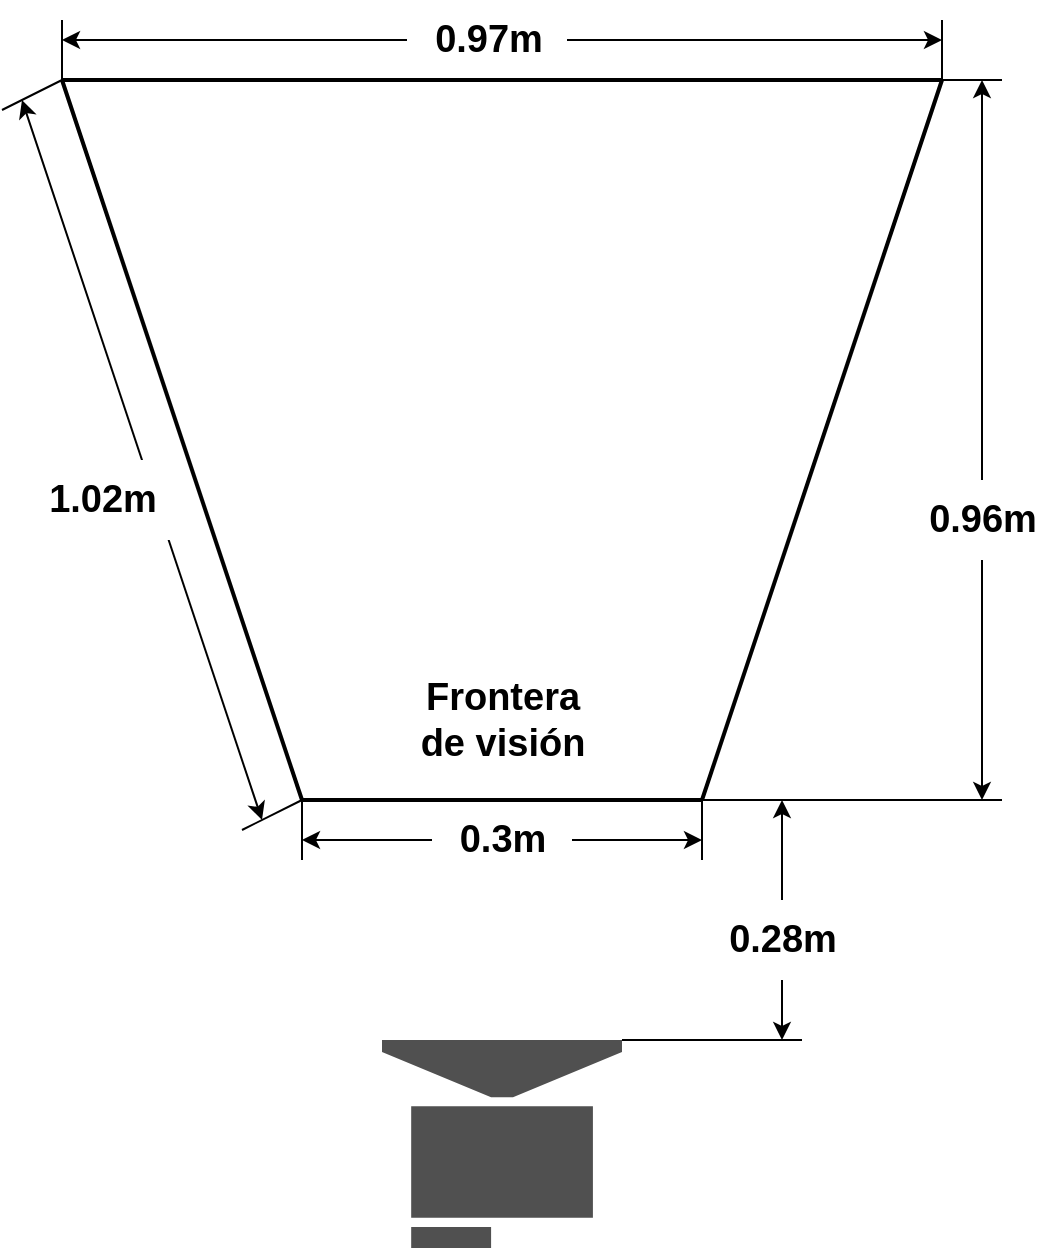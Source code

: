 <mxfile version="21.3.7" type="device">
  <diagram name="Page-1" id="Hto4t3PA6rcBfuAhp4Ot">
    <mxGraphModel dx="552" dy="322" grid="1" gridSize="10" guides="1" tooltips="1" connect="1" arrows="1" fold="1" page="1" pageScale="1" pageWidth="850" pageHeight="1100" math="0" shadow="0">
      <root>
        <mxCell id="0" />
        <mxCell id="1" parent="0" />
        <mxCell id="JP85EwsPQvm960dsmjyP-16" value="&lt;font size=&quot;1&quot; style=&quot;&quot;&gt;&lt;b style=&quot;font-size: 19px;&quot;&gt;Frontera&lt;br&gt;de visión&lt;br&gt;&lt;/b&gt;&lt;/font&gt;" style="text;html=1;align=center;verticalAlign=middle;resizable=1;points=[];autosize=1;strokeColor=none;fillColor=default;movable=1;rotatable=1;deletable=1;editable=1;locked=0;connectable=1;" vertex="1" parent="1">
          <mxGeometry x="285.0" y="370" width="110" height="60" as="geometry" />
        </mxCell>
        <mxCell id="JP85EwsPQvm960dsmjyP-28" value="" style="endArrow=none;html=1;rounded=0;movable=1;resizable=1;rotatable=1;deletable=1;editable=1;locked=0;connectable=1;" edge="1" parent="1">
          <mxGeometry width="50" height="50" relative="1" as="geometry">
            <mxPoint x="90" y="95" as="sourcePoint" />
            <mxPoint x="120" y="80" as="targetPoint" />
          </mxGeometry>
        </mxCell>
        <mxCell id="JP85EwsPQvm960dsmjyP-29" value="" style="endArrow=none;html=1;rounded=0;movable=1;resizable=1;rotatable=1;deletable=1;editable=1;locked=0;connectable=1;" edge="1" parent="1">
          <mxGeometry width="50" height="50" relative="1" as="geometry">
            <mxPoint x="560" y="80" as="sourcePoint" />
            <mxPoint x="590" y="80" as="targetPoint" />
          </mxGeometry>
        </mxCell>
        <mxCell id="JP85EwsPQvm960dsmjyP-30" value="" style="endArrow=none;html=1;rounded=0;movable=1;resizable=1;rotatable=1;deletable=1;editable=1;locked=0;connectable=1;" edge="1" parent="1">
          <mxGeometry width="50" height="50" relative="1" as="geometry">
            <mxPoint x="440" y="440" as="sourcePoint" />
            <mxPoint x="590" y="440" as="targetPoint" />
          </mxGeometry>
        </mxCell>
        <mxCell id="JP85EwsPQvm960dsmjyP-31" value="" style="endArrow=classic;startArrow=classic;html=1;rounded=0;movable=1;resizable=1;rotatable=1;deletable=1;editable=1;locked=0;connectable=1;" edge="1" parent="1">
          <mxGeometry width="50" height="50" relative="1" as="geometry">
            <mxPoint x="120" y="60" as="sourcePoint" />
            <mxPoint x="560" y="60" as="targetPoint" />
          </mxGeometry>
        </mxCell>
        <mxCell id="JP85EwsPQvm960dsmjyP-10" value="&lt;font size=&quot;1&quot; style=&quot;&quot;&gt;&lt;b style=&quot;font-size: 19px;&quot;&gt;0.97m&lt;/b&gt;&lt;/font&gt;" style="text;html=1;align=center;verticalAlign=middle;resizable=1;points=[];autosize=1;strokeColor=none;fillColor=default;movable=1;rotatable=1;deletable=1;editable=1;locked=0;connectable=1;" vertex="1" parent="1">
          <mxGeometry x="292.5" y="40" width="80" height="40" as="geometry" />
        </mxCell>
        <mxCell id="JP85EwsPQvm960dsmjyP-32" value="" style="endArrow=classic;startArrow=classic;html=1;rounded=0;movable=1;resizable=1;rotatable=1;deletable=1;editable=1;locked=0;connectable=1;" edge="1" parent="1">
          <mxGeometry width="50" height="50" relative="1" as="geometry">
            <mxPoint x="240" y="460" as="sourcePoint" />
            <mxPoint x="440" y="460" as="targetPoint" />
          </mxGeometry>
        </mxCell>
        <mxCell id="JP85EwsPQvm960dsmjyP-17" value="&lt;font size=&quot;1&quot; style=&quot;&quot;&gt;&lt;b style=&quot;font-size: 19px;&quot;&gt;0.3m&lt;br&gt;&lt;/b&gt;&lt;/font&gt;" style="text;html=1;align=center;verticalAlign=middle;resizable=1;points=[];autosize=1;strokeColor=none;fillColor=default;movable=1;rotatable=1;deletable=1;editable=1;locked=0;connectable=1;" vertex="1" parent="1">
          <mxGeometry x="305.0" y="440" width="70" height="40" as="geometry" />
        </mxCell>
        <mxCell id="JP85EwsPQvm960dsmjyP-36" value="" style="endArrow=classic;startArrow=classic;html=1;rounded=0;movable=1;resizable=1;rotatable=1;deletable=1;editable=1;locked=0;connectable=1;" edge="1" parent="1">
          <mxGeometry width="50" height="50" relative="1" as="geometry">
            <mxPoint x="580" y="440" as="sourcePoint" />
            <mxPoint x="580" y="80" as="targetPoint" />
          </mxGeometry>
        </mxCell>
        <mxCell id="JP85EwsPQvm960dsmjyP-37" value="" style="sketch=0;pointerEvents=1;shadow=0;dashed=0;html=1;strokeColor=none;fillColor=#505050;labelPosition=center;verticalLabelPosition=bottom;verticalAlign=top;outlineConnect=0;align=center;shape=mxgraph.office.devices.video_camera;rotation=-90;" vertex="1" parent="1">
          <mxGeometry x="288" y="552" width="104" height="120" as="geometry" />
        </mxCell>
        <mxCell id="JP85EwsPQvm960dsmjyP-39" value="" style="endArrow=none;html=1;rounded=0;strokeWidth=2;" edge="1" parent="1">
          <mxGeometry width="50" height="50" relative="1" as="geometry">
            <mxPoint x="120" y="80" as="sourcePoint" />
            <mxPoint x="560" y="80" as="targetPoint" />
          </mxGeometry>
        </mxCell>
        <mxCell id="JP85EwsPQvm960dsmjyP-40" value="" style="endArrow=none;html=1;rounded=0;strokeWidth=2;" edge="1" parent="1">
          <mxGeometry width="50" height="50" relative="1" as="geometry">
            <mxPoint x="240" y="440" as="sourcePoint" />
            <mxPoint x="120" y="80" as="targetPoint" />
          </mxGeometry>
        </mxCell>
        <mxCell id="JP85EwsPQvm960dsmjyP-41" value="" style="endArrow=none;html=1;rounded=0;strokeWidth=2;" edge="1" parent="1">
          <mxGeometry width="50" height="50" relative="1" as="geometry">
            <mxPoint x="240" y="440" as="sourcePoint" />
            <mxPoint x="440" y="440" as="targetPoint" />
          </mxGeometry>
        </mxCell>
        <mxCell id="JP85EwsPQvm960dsmjyP-42" value="" style="endArrow=none;html=1;rounded=0;strokeWidth=2;" edge="1" parent="1">
          <mxGeometry width="50" height="50" relative="1" as="geometry">
            <mxPoint x="440" y="440" as="sourcePoint" />
            <mxPoint x="560.0" y="80" as="targetPoint" />
          </mxGeometry>
        </mxCell>
        <mxCell id="JP85EwsPQvm960dsmjyP-43" value="" style="endArrow=none;html=1;rounded=0;" edge="1" parent="1">
          <mxGeometry width="50" height="50" relative="1" as="geometry">
            <mxPoint x="120" y="80" as="sourcePoint" />
            <mxPoint x="120" y="50" as="targetPoint" />
          </mxGeometry>
        </mxCell>
        <mxCell id="JP85EwsPQvm960dsmjyP-44" value="" style="endArrow=none;html=1;rounded=0;" edge="1" parent="1">
          <mxGeometry width="50" height="50" relative="1" as="geometry">
            <mxPoint x="560" y="80" as="sourcePoint" />
            <mxPoint x="560" y="50" as="targetPoint" />
          </mxGeometry>
        </mxCell>
        <mxCell id="JP85EwsPQvm960dsmjyP-45" value="" style="endArrow=none;html=1;rounded=0;" edge="1" parent="1">
          <mxGeometry width="50" height="50" relative="1" as="geometry">
            <mxPoint x="440" y="470" as="sourcePoint" />
            <mxPoint x="440" y="440" as="targetPoint" />
          </mxGeometry>
        </mxCell>
        <mxCell id="JP85EwsPQvm960dsmjyP-46" value="" style="endArrow=none;html=1;rounded=0;" edge="1" parent="1">
          <mxGeometry width="50" height="50" relative="1" as="geometry">
            <mxPoint x="240" y="470" as="sourcePoint" />
            <mxPoint x="240" y="440" as="targetPoint" />
          </mxGeometry>
        </mxCell>
        <mxCell id="JP85EwsPQvm960dsmjyP-12" value="&lt;font size=&quot;1&quot; style=&quot;&quot;&gt;&lt;b style=&quot;font-size: 19px;&quot;&gt;0.96m&lt;br&gt;&lt;/b&gt;&lt;/font&gt;" style="text;html=1;align=center;verticalAlign=middle;resizable=1;points=[];autosize=1;strokeColor=none;fillColor=default;movable=1;rotatable=1;deletable=1;editable=1;locked=0;connectable=1;" vertex="1" parent="1">
          <mxGeometry x="540.0" y="280" width="80" height="40" as="geometry" />
        </mxCell>
        <mxCell id="JP85EwsPQvm960dsmjyP-47" value="" style="endArrow=classic;startArrow=classic;html=1;rounded=0;" edge="1" parent="1">
          <mxGeometry width="50" height="50" relative="1" as="geometry">
            <mxPoint x="480" y="560" as="sourcePoint" />
            <mxPoint x="480" y="440" as="targetPoint" />
          </mxGeometry>
        </mxCell>
        <mxCell id="JP85EwsPQvm960dsmjyP-18" value="&lt;font size=&quot;1&quot; style=&quot;&quot;&gt;&lt;b style=&quot;font-size: 19px;&quot;&gt;0.28m&lt;br&gt;&lt;/b&gt;&lt;/font&gt;" style="text;html=1;align=center;verticalAlign=middle;resizable=1;points=[];autosize=1;strokeColor=none;fillColor=default;movable=1;rotatable=1;deletable=1;editable=1;locked=0;connectable=1;" vertex="1" parent="1">
          <mxGeometry x="440.0" y="490" width="80" height="40" as="geometry" />
        </mxCell>
        <mxCell id="JP85EwsPQvm960dsmjyP-48" value="" style="endArrow=classic;html=1;rounded=0;startArrow=classic;" edge="1" parent="1">
          <mxGeometry width="50" height="50" relative="1" as="geometry">
            <mxPoint x="220" y="450" as="sourcePoint" />
            <mxPoint x="100" y="90" as="targetPoint" />
          </mxGeometry>
        </mxCell>
        <mxCell id="JP85EwsPQvm960dsmjyP-50" value="" style="endArrow=none;html=1;rounded=0;movable=1;resizable=1;rotatable=1;deletable=1;editable=1;locked=0;connectable=1;" edge="1" parent="1">
          <mxGeometry width="50" height="50" relative="1" as="geometry">
            <mxPoint x="210" y="455" as="sourcePoint" />
            <mxPoint x="240" y="440" as="targetPoint" />
          </mxGeometry>
        </mxCell>
        <mxCell id="JP85EwsPQvm960dsmjyP-13" value="&lt;font size=&quot;1&quot; style=&quot;&quot;&gt;&lt;b style=&quot;font-size: 19px;&quot;&gt;1.02m&lt;br&gt;&lt;/b&gt;&lt;/font&gt;" style="text;html=1;align=center;verticalAlign=middle;resizable=1;points=[];autosize=1;strokeColor=none;fillColor=default;movable=1;rotatable=1;deletable=1;editable=1;locked=0;connectable=1;" vertex="1" parent="1">
          <mxGeometry x="100" y="270" width="80" height="40" as="geometry" />
        </mxCell>
        <mxCell id="JP85EwsPQvm960dsmjyP-51" value="" style="endArrow=none;html=1;rounded=0;" edge="1" parent="1">
          <mxGeometry width="50" height="50" relative="1" as="geometry">
            <mxPoint x="400" y="560" as="sourcePoint" />
            <mxPoint x="490" y="560" as="targetPoint" />
          </mxGeometry>
        </mxCell>
      </root>
    </mxGraphModel>
  </diagram>
</mxfile>

